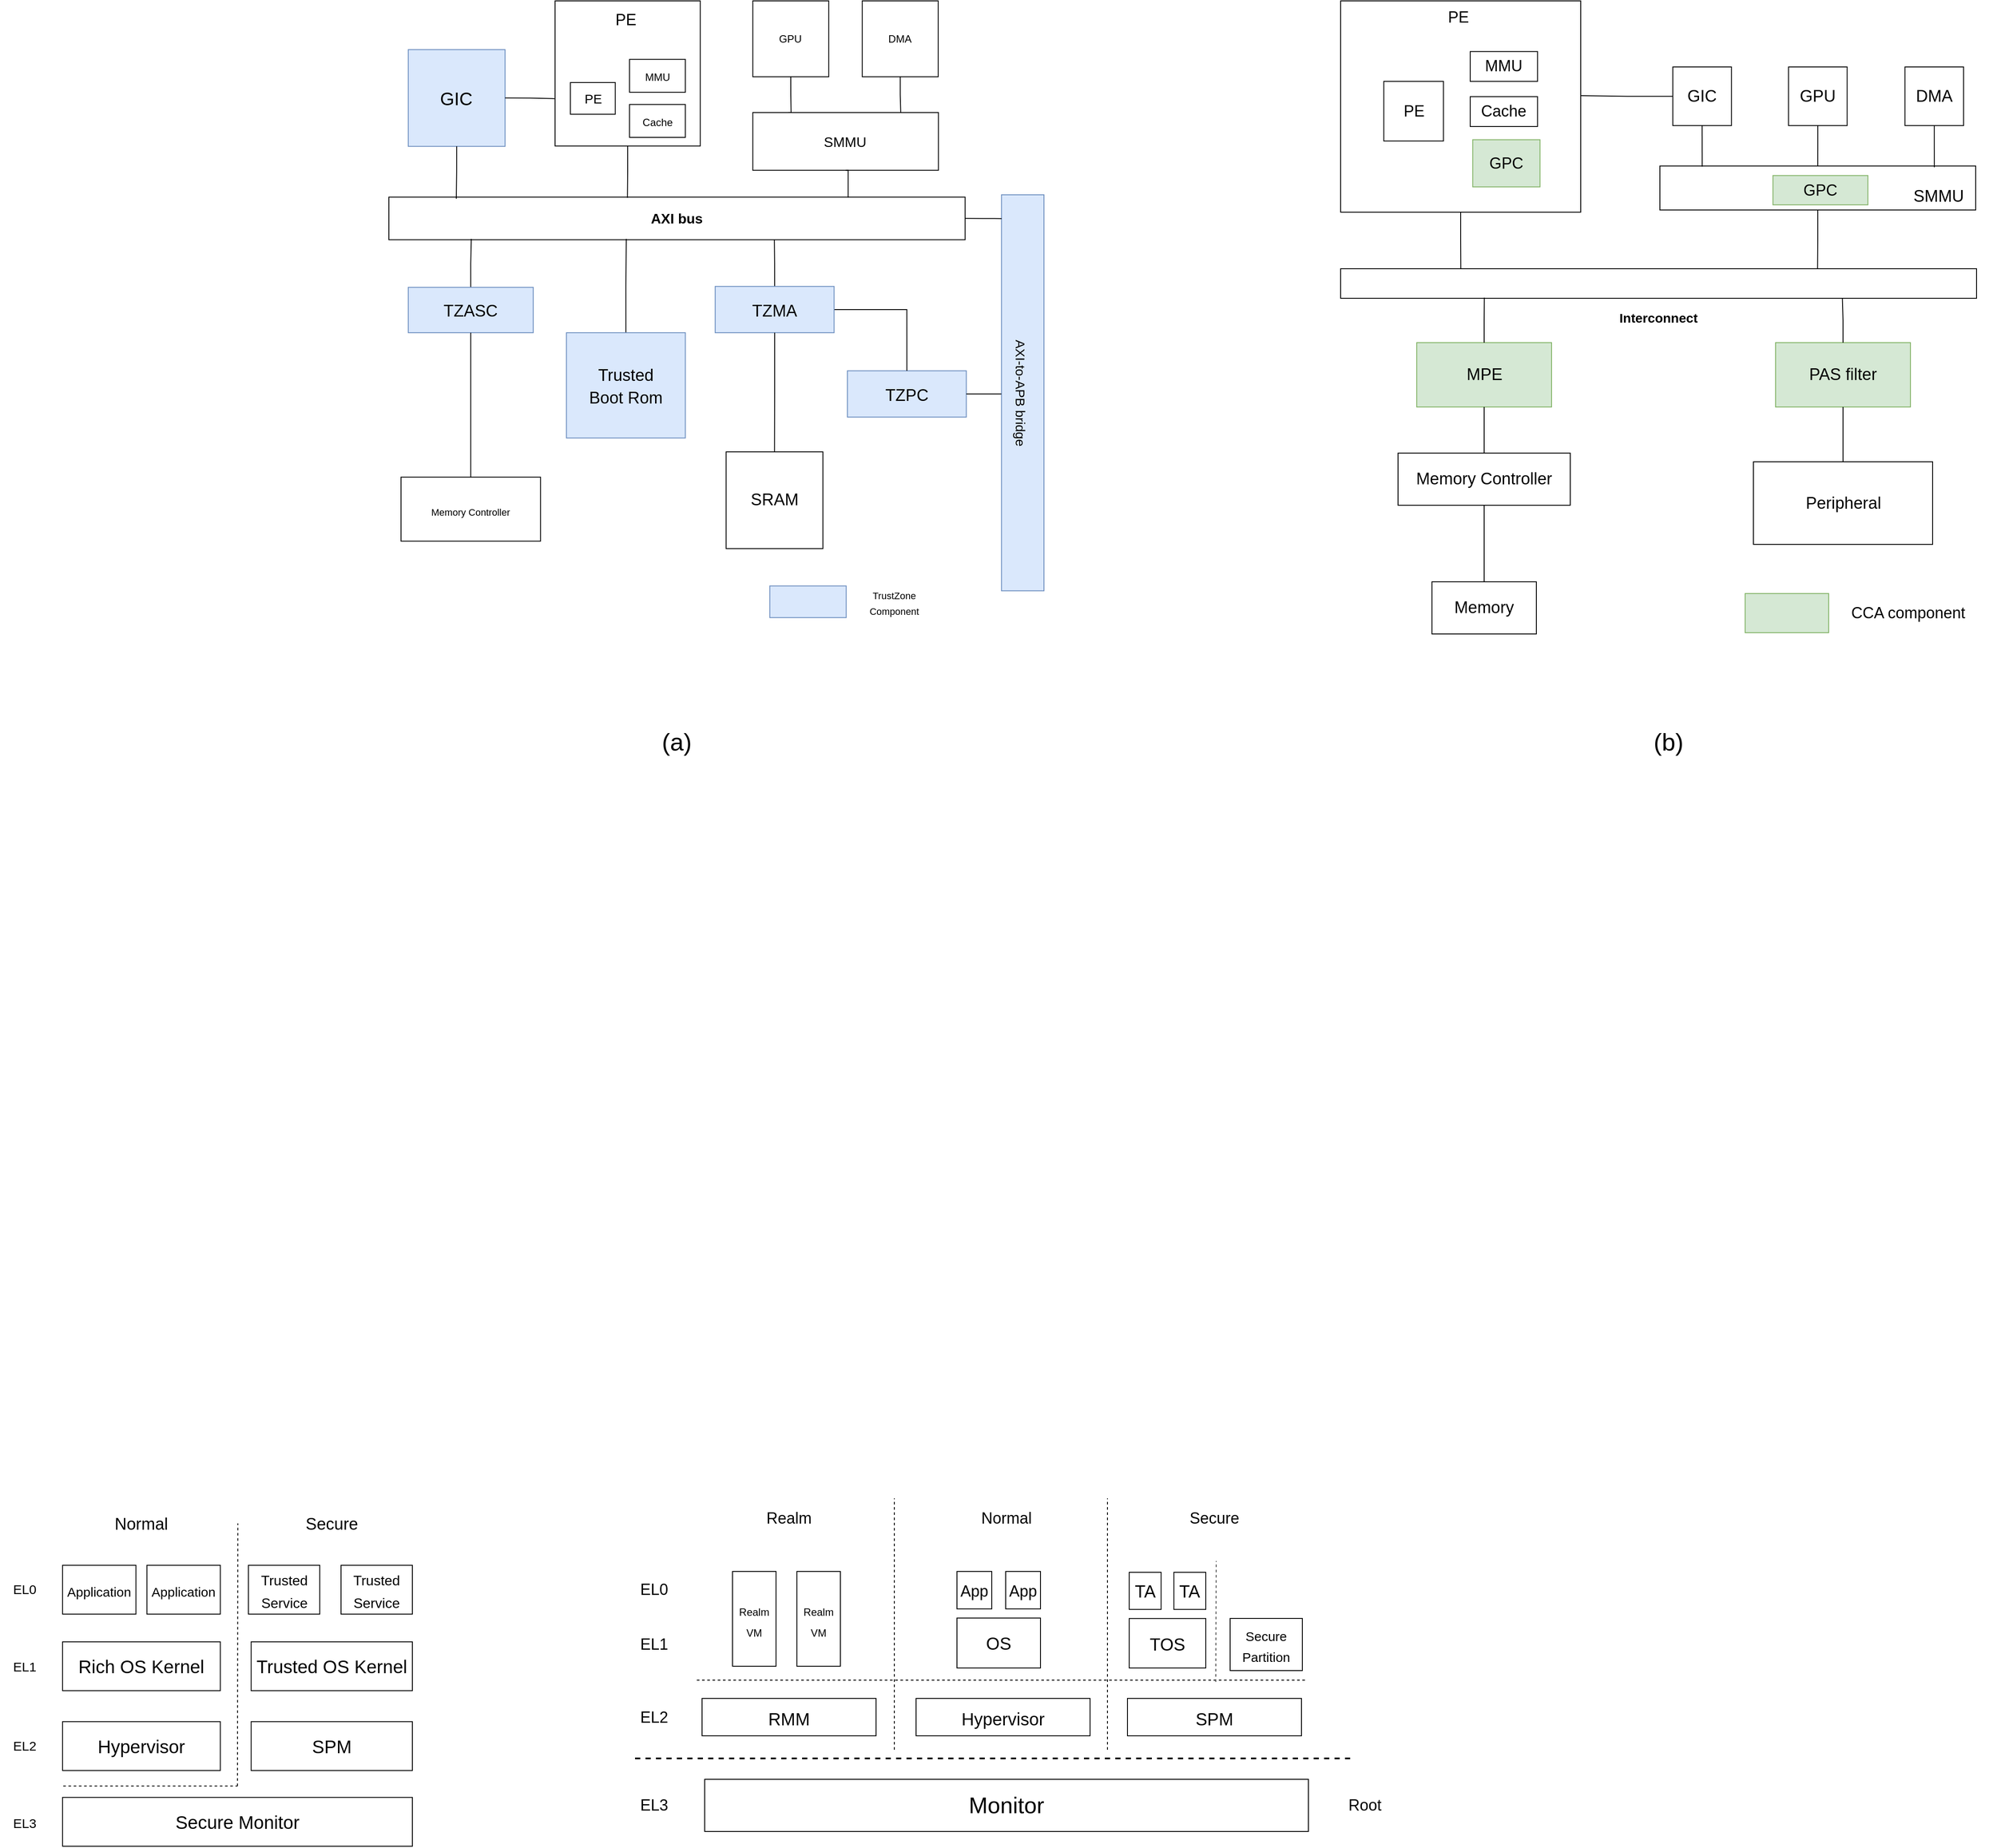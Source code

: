 <mxfile version="18.1.3" type="github">
  <diagram id="nTQAl7wiyWV-2FIzQ1d2" name="Page-1">
    <mxGraphModel dx="2527" dy="-130" grid="0" gridSize="10" guides="1" tooltips="1" connect="1" arrows="1" fold="1" page="0" pageScale="1" pageWidth="1200" pageHeight="1920" math="0" shadow="0">
      <root>
        <mxCell id="0" />
        <mxCell id="1" parent="0" />
        <mxCell id="oL8-NduxD8Ij-d9vQsCo-79" value="" style="group" vertex="1" connectable="0" parent="1">
          <mxGeometry x="-242" y="1461" width="1847.5" height="883" as="geometry" />
        </mxCell>
        <mxCell id="oL8-NduxD8Ij-d9vQsCo-73" value="" style="group" vertex="1" connectable="0" parent="oL8-NduxD8Ij-d9vQsCo-79">
          <mxGeometry x="1094" width="753.5" height="752" as="geometry" />
        </mxCell>
        <mxCell id="oL8-NduxD8Ij-d9vQsCo-37" value="" style="rounded=0;whiteSpace=wrap;html=1;fillColor=#d5e8d4;strokeColor=#82b366;" vertex="1" parent="oL8-NduxD8Ij-d9vQsCo-73">
          <mxGeometry x="465" y="681.5" width="96" height="45" as="geometry" />
        </mxCell>
        <mxCell id="oL8-NduxD8Ij-d9vQsCo-38" value="&lt;font style=&quot;font-size: 18px;&quot;&gt;CCA component&lt;/font&gt;" style="text;html=1;strokeColor=none;fillColor=none;align=center;verticalAlign=middle;whiteSpace=wrap;rounded=0;" vertex="1" parent="oL8-NduxD8Ij-d9vQsCo-73">
          <mxGeometry x="561" y="671" width="183" height="66" as="geometry" />
        </mxCell>
        <mxCell id="oL8-NduxD8Ij-d9vQsCo-39" value="" style="group" vertex="1" connectable="0" parent="oL8-NduxD8Ij-d9vQsCo-73">
          <mxGeometry width="276" height="243" as="geometry" />
        </mxCell>
        <mxCell id="oL8-NduxD8Ij-d9vQsCo-40" value="" style="rounded=0;whiteSpace=wrap;html=1;fontSize=18;fillColor=none;" vertex="1" parent="oL8-NduxD8Ij-d9vQsCo-39">
          <mxGeometry width="276" height="243" as="geometry" />
        </mxCell>
        <mxCell id="oL8-NduxD8Ij-d9vQsCo-41" value="PE" style="text;html=1;strokeColor=none;fillColor=none;align=center;verticalAlign=middle;whiteSpace=wrap;rounded=0;fontSize=18;" vertex="1" parent="oL8-NduxD8Ij-d9vQsCo-39">
          <mxGeometry x="106.962" y="5.42" width="57.301" height="27.1" as="geometry" />
        </mxCell>
        <mxCell id="oL8-NduxD8Ij-d9vQsCo-42" value="PE" style="whiteSpace=wrap;html=1;aspect=fixed;fontSize=18;fillColor=none;" vertex="1" parent="oL8-NduxD8Ij-d9vQsCo-39">
          <mxGeometry x="49.661" y="92.593" width="68.555" height="68.555" as="geometry" />
        </mxCell>
        <mxCell id="oL8-NduxD8Ij-d9vQsCo-43" value="MMU" style="rounded=0;whiteSpace=wrap;html=1;fontSize=18;fillColor=none;" vertex="1" parent="oL8-NduxD8Ij-d9vQsCo-39">
          <mxGeometry x="148.983" y="58.267" width="77.356" height="34.327" as="geometry" />
        </mxCell>
        <mxCell id="oL8-NduxD8Ij-d9vQsCo-44" value="GPC" style="rounded=0;whiteSpace=wrap;html=1;fontSize=18;fillColor=#d5e8d4;strokeColor=#82b366;" vertex="1" parent="oL8-NduxD8Ij-d9vQsCo-39">
          <mxGeometry x="151.848" y="159.686" width="77.356" height="54.201" as="geometry" />
        </mxCell>
        <mxCell id="oL8-NduxD8Ij-d9vQsCo-45" value="Cache" style="rounded=0;whiteSpace=wrap;html=1;fontSize=18;fillColor=none;" vertex="1" parent="oL8-NduxD8Ij-d9vQsCo-39">
          <mxGeometry x="148.983" y="110.147" width="77.356" height="34.327" as="geometry" />
        </mxCell>
        <mxCell id="oL8-NduxD8Ij-d9vQsCo-48" value="MPE" style="rounded=0;whiteSpace=wrap;html=1;fontSize=19;fillColor=#d5e8d4;strokeColor=#82b366;" vertex="1" parent="oL8-NduxD8Ij-d9vQsCo-73">
          <mxGeometry x="87.5" y="393" width="155" height="74" as="geometry" />
        </mxCell>
        <mxCell id="oL8-NduxD8Ij-d9vQsCo-51" value="PAS filter" style="rounded=0;whiteSpace=wrap;html=1;fontSize=19;fillColor=#d5e8d4;strokeColor=#82b366;" vertex="1" parent="oL8-NduxD8Ij-d9vQsCo-73">
          <mxGeometry x="500" y="393" width="155" height="74" as="geometry" />
        </mxCell>
        <mxCell id="oL8-NduxD8Ij-d9vQsCo-53" value="Memory Controller" style="rounded=0;whiteSpace=wrap;html=1;fontSize=19;" vertex="1" parent="oL8-NduxD8Ij-d9vQsCo-73">
          <mxGeometry x="66" y="520" width="198" height="60" as="geometry" />
        </mxCell>
        <mxCell id="oL8-NduxD8Ij-d9vQsCo-46" style="edgeStyle=orthogonalEdgeStyle;rounded=0;orthogonalLoop=1;jettySize=auto;html=1;exitX=0.5;exitY=1;exitDx=0;exitDy=0;entryX=0.5;entryY=0;entryDx=0;entryDy=0;fontSize=19;endArrow=none;endFill=0;" edge="1" parent="oL8-NduxD8Ij-d9vQsCo-73" source="oL8-NduxD8Ij-d9vQsCo-48" target="oL8-NduxD8Ij-d9vQsCo-53">
          <mxGeometry relative="1" as="geometry" />
        </mxCell>
        <mxCell id="oL8-NduxD8Ij-d9vQsCo-54" value="Peripheral" style="rounded=0;whiteSpace=wrap;html=1;fontSize=19;" vertex="1" parent="oL8-NduxD8Ij-d9vQsCo-73">
          <mxGeometry x="474.5" y="530" width="206" height="95" as="geometry" />
        </mxCell>
        <mxCell id="oL8-NduxD8Ij-d9vQsCo-49" style="edgeStyle=orthogonalEdgeStyle;rounded=0;orthogonalLoop=1;jettySize=auto;html=1;exitX=0.5;exitY=1;exitDx=0;exitDy=0;entryX=0.5;entryY=0;entryDx=0;entryDy=0;fontSize=19;endArrow=none;endFill=0;" edge="1" parent="oL8-NduxD8Ij-d9vQsCo-73" source="oL8-NduxD8Ij-d9vQsCo-51" target="oL8-NduxD8Ij-d9vQsCo-54">
          <mxGeometry relative="1" as="geometry" />
        </mxCell>
        <mxCell id="oL8-NduxD8Ij-d9vQsCo-55" value="Memory" style="rounded=0;whiteSpace=wrap;html=1;fontSize=19;" vertex="1" parent="oL8-NduxD8Ij-d9vQsCo-73">
          <mxGeometry x="105" y="668" width="120" height="60" as="geometry" />
        </mxCell>
        <mxCell id="oL8-NduxD8Ij-d9vQsCo-52" style="edgeStyle=orthogonalEdgeStyle;rounded=0;orthogonalLoop=1;jettySize=auto;html=1;exitX=0.5;exitY=1;exitDx=0;exitDy=0;entryX=0.5;entryY=0;entryDx=0;entryDy=0;fontSize=19;endArrow=none;endFill=0;" edge="1" parent="oL8-NduxD8Ij-d9vQsCo-73" source="oL8-NduxD8Ij-d9vQsCo-53" target="oL8-NduxD8Ij-d9vQsCo-55">
          <mxGeometry relative="1" as="geometry" />
        </mxCell>
        <mxCell id="oL8-NduxD8Ij-d9vQsCo-56" value="" style="group" vertex="1" connectable="0" parent="oL8-NduxD8Ij-d9vQsCo-73">
          <mxGeometry x="367" y="76" width="363" height="167" as="geometry" />
        </mxCell>
        <mxCell id="oL8-NduxD8Ij-d9vQsCo-57" value="" style="rounded=0;whiteSpace=wrap;html=1;fontSize=15;" vertex="1" parent="oL8-NduxD8Ij-d9vQsCo-56">
          <mxGeometry y="113.864" width="363" height="50.606" as="geometry" />
        </mxCell>
        <mxCell id="oL8-NduxD8Ij-d9vQsCo-58" value="GPC" style="rounded=0;whiteSpace=wrap;html=1;fontSize=18;fillColor=#d5e8d4;strokeColor=#82b366;" vertex="1" parent="oL8-NduxD8Ij-d9vQsCo-56">
          <mxGeometry x="129.952" y="124.828" width="109.16" height="33.737" as="geometry" />
        </mxCell>
        <mxCell id="oL8-NduxD8Ij-d9vQsCo-59" value="&lt;font style=&quot;font-size: 19px;&quot;&gt;SMMU&lt;/font&gt;" style="text;html=1;strokeColor=none;fillColor=none;align=center;verticalAlign=middle;whiteSpace=wrap;rounded=0;fontSize=15;" vertex="1" parent="oL8-NduxD8Ij-d9vQsCo-56">
          <mxGeometry x="287.628" y="136.636" width="64.976" height="25.303" as="geometry" />
        </mxCell>
        <mxCell id="oL8-NduxD8Ij-d9vQsCo-60" style="edgeStyle=orthogonalEdgeStyle;rounded=0;orthogonalLoop=1;jettySize=auto;html=1;exitX=0.5;exitY=1;exitDx=0;exitDy=0;entryX=0.134;entryY=0.014;entryDx=0;entryDy=0;entryPerimeter=0;fontSize=19;endArrow=none;endFill=0;" edge="1" parent="oL8-NduxD8Ij-d9vQsCo-56" source="oL8-NduxD8Ij-d9vQsCo-61" target="oL8-NduxD8Ij-d9vQsCo-57">
          <mxGeometry relative="1" as="geometry" />
        </mxCell>
        <mxCell id="oL8-NduxD8Ij-d9vQsCo-61" value="GIC" style="whiteSpace=wrap;html=1;aspect=fixed;fontSize=19;" vertex="1" parent="oL8-NduxD8Ij-d9vQsCo-56">
          <mxGeometry x="14.862" width="67.398" height="67.398" as="geometry" />
        </mxCell>
        <mxCell id="oL8-NduxD8Ij-d9vQsCo-62" style="edgeStyle=orthogonalEdgeStyle;rounded=0;orthogonalLoop=1;jettySize=auto;html=1;exitX=0.5;exitY=1;exitDx=0;exitDy=0;entryX=0.5;entryY=0;entryDx=0;entryDy=0;fontSize=19;endArrow=none;endFill=0;" edge="1" parent="oL8-NduxD8Ij-d9vQsCo-56" source="oL8-NduxD8Ij-d9vQsCo-63" target="oL8-NduxD8Ij-d9vQsCo-57">
          <mxGeometry relative="1" as="geometry" />
        </mxCell>
        <mxCell id="oL8-NduxD8Ij-d9vQsCo-63" value="GPU" style="whiteSpace=wrap;html=1;aspect=fixed;fontSize=19;" vertex="1" parent="oL8-NduxD8Ij-d9vQsCo-56">
          <mxGeometry x="147.846" width="67.398" height="67.398" as="geometry" />
        </mxCell>
        <mxCell id="oL8-NduxD8Ij-d9vQsCo-64" style="edgeStyle=orthogonalEdgeStyle;rounded=0;orthogonalLoop=1;jettySize=auto;html=1;exitX=0.5;exitY=1;exitDx=0;exitDy=0;entryX=0.869;entryY=0.029;entryDx=0;entryDy=0;entryPerimeter=0;fontSize=19;endArrow=none;endFill=0;" edge="1" parent="oL8-NduxD8Ij-d9vQsCo-56" source="oL8-NduxD8Ij-d9vQsCo-65" target="oL8-NduxD8Ij-d9vQsCo-57">
          <mxGeometry relative="1" as="geometry" />
        </mxCell>
        <mxCell id="oL8-NduxD8Ij-d9vQsCo-65" value="DMA" style="whiteSpace=wrap;html=1;aspect=fixed;fontSize=19;" vertex="1" parent="oL8-NduxD8Ij-d9vQsCo-56">
          <mxGeometry x="281.697" width="67.398" height="67.398" as="geometry" />
        </mxCell>
        <mxCell id="oL8-NduxD8Ij-d9vQsCo-66" value="" style="group" vertex="1" connectable="0" parent="oL8-NduxD8Ij-d9vQsCo-73">
          <mxGeometry y="308" width="731" height="71" as="geometry" />
        </mxCell>
        <mxCell id="oL8-NduxD8Ij-d9vQsCo-67" value="" style="rounded=0;whiteSpace=wrap;html=1;fontSize=11;" vertex="1" parent="oL8-NduxD8Ij-d9vQsCo-66">
          <mxGeometry width="731" height="34" as="geometry" />
        </mxCell>
        <mxCell id="oL8-NduxD8Ij-d9vQsCo-68" value="&lt;b&gt;&lt;font style=&quot;font-size: 15px;&quot;&gt;Interconnect&lt;/font&gt;&lt;/b&gt;" style="text;html=1;strokeColor=none;fillColor=none;align=center;verticalAlign=middle;whiteSpace=wrap;rounded=0;fontSize=11;" vertex="1" parent="oL8-NduxD8Ij-d9vQsCo-66">
          <mxGeometry x="314.853" y="41" width="101.293" height="30" as="geometry" />
        </mxCell>
        <mxCell id="oL8-NduxD8Ij-d9vQsCo-69" style="edgeStyle=orthogonalEdgeStyle;rounded=0;orthogonalLoop=1;jettySize=auto;html=1;exitX=0;exitY=0.5;exitDx=0;exitDy=0;endArrow=none;endFill=0;" edge="1" parent="oL8-NduxD8Ij-d9vQsCo-73" source="oL8-NduxD8Ij-d9vQsCo-61">
          <mxGeometry relative="1" as="geometry">
            <mxPoint x="276" y="109" as="targetPoint" />
          </mxGeometry>
        </mxCell>
        <mxCell id="oL8-NduxD8Ij-d9vQsCo-47" style="edgeStyle=orthogonalEdgeStyle;rounded=0;orthogonalLoop=1;jettySize=auto;html=1;exitX=0.5;exitY=0;exitDx=0;exitDy=0;entryX=0.226;entryY=0.977;entryDx=0;entryDy=0;entryPerimeter=0;endArrow=none;endFill=0;" edge="1" parent="oL8-NduxD8Ij-d9vQsCo-73" source="oL8-NduxD8Ij-d9vQsCo-48" target="oL8-NduxD8Ij-d9vQsCo-67">
          <mxGeometry relative="1" as="geometry" />
        </mxCell>
        <mxCell id="oL8-NduxD8Ij-d9vQsCo-70" style="edgeStyle=orthogonalEdgeStyle;rounded=0;orthogonalLoop=1;jettySize=auto;html=1;exitX=0.5;exitY=1;exitDx=0;exitDy=0;entryX=0.189;entryY=0;entryDx=0;entryDy=0;entryPerimeter=0;endArrow=none;endFill=0;" edge="1" parent="oL8-NduxD8Ij-d9vQsCo-73" source="oL8-NduxD8Ij-d9vQsCo-40" target="oL8-NduxD8Ij-d9vQsCo-67">
          <mxGeometry relative="1" as="geometry" />
        </mxCell>
        <mxCell id="oL8-NduxD8Ij-d9vQsCo-50" style="edgeStyle=orthogonalEdgeStyle;rounded=0;orthogonalLoop=1;jettySize=auto;html=1;exitX=0.5;exitY=0;exitDx=0;exitDy=0;entryX=0.789;entryY=0.991;entryDx=0;entryDy=0;entryPerimeter=0;endArrow=none;endFill=0;" edge="1" parent="oL8-NduxD8Ij-d9vQsCo-73" source="oL8-NduxD8Ij-d9vQsCo-51" target="oL8-NduxD8Ij-d9vQsCo-67">
          <mxGeometry relative="1" as="geometry" />
        </mxCell>
        <mxCell id="oL8-NduxD8Ij-d9vQsCo-71" style="edgeStyle=orthogonalEdgeStyle;rounded=0;orthogonalLoop=1;jettySize=auto;html=1;exitX=0.5;exitY=1;exitDx=0;exitDy=0;entryX=0.75;entryY=0;entryDx=0;entryDy=0;endArrow=none;endFill=0;" edge="1" parent="oL8-NduxD8Ij-d9vQsCo-73" source="oL8-NduxD8Ij-d9vQsCo-57" target="oL8-NduxD8Ij-d9vQsCo-67">
          <mxGeometry relative="1" as="geometry" />
        </mxCell>
        <mxCell id="oL8-NduxD8Ij-d9vQsCo-3" value="&lt;font style=&quot;font-size: 21px;&quot;&gt;GIC&lt;/font&gt;" style="whiteSpace=wrap;html=1;aspect=fixed;fillColor=#dae8fc;strokeColor=#6c8ebf;" vertex="1" parent="oL8-NduxD8Ij-d9vQsCo-79">
          <mxGeometry x="22.311" y="56.063" width="111.248" height="111.248" as="geometry" />
        </mxCell>
        <mxCell id="oL8-NduxD8Ij-d9vQsCo-5" value="&lt;font style=&quot;font-size: 16px;&quot;&gt;&lt;b&gt;AXI bus&lt;/b&gt;&lt;/font&gt;" style="rounded=0;whiteSpace=wrap;html=1;" vertex="1" parent="oL8-NduxD8Ij-d9vQsCo-79">
          <mxGeometry y="225.654" width="662.361" height="49.055" as="geometry" />
        </mxCell>
        <mxCell id="oL8-NduxD8Ij-d9vQsCo-1" style="edgeStyle=orthogonalEdgeStyle;rounded=0;orthogonalLoop=1;jettySize=auto;html=1;exitX=0.5;exitY=1;exitDx=0;exitDy=0;entryX=0.117;entryY=0.038;entryDx=0;entryDy=0;entryPerimeter=0;endArrow=none;endFill=0;" edge="1" parent="oL8-NduxD8Ij-d9vQsCo-79" source="oL8-NduxD8Ij-d9vQsCo-3" target="oL8-NduxD8Ij-d9vQsCo-5">
          <mxGeometry relative="1" as="geometry" />
        </mxCell>
        <mxCell id="oL8-NduxD8Ij-d9vQsCo-6" style="edgeStyle=orthogonalEdgeStyle;rounded=0;orthogonalLoop=1;jettySize=auto;html=1;exitX=0.5;exitY=1;exitDx=0;exitDy=0;entryX=0.414;entryY=0.016;entryDx=0;entryDy=0;entryPerimeter=0;endArrow=none;endFill=0;" edge="1" parent="oL8-NduxD8Ij-d9vQsCo-79" source="oL8-NduxD8Ij-d9vQsCo-7" target="oL8-NduxD8Ij-d9vQsCo-5">
          <mxGeometry relative="1" as="geometry" />
        </mxCell>
        <mxCell id="oL8-NduxD8Ij-d9vQsCo-7" value="" style="whiteSpace=wrap;html=1;aspect=fixed;" vertex="1" parent="oL8-NduxD8Ij-d9vQsCo-79">
          <mxGeometry x="191.039" width="166.871" height="166.871" as="geometry" />
        </mxCell>
        <mxCell id="oL8-NduxD8Ij-d9vQsCo-2" style="edgeStyle=orthogonalEdgeStyle;rounded=0;orthogonalLoop=1;jettySize=auto;html=1;exitX=1;exitY=0.5;exitDx=0;exitDy=0;endArrow=none;endFill=0;entryX=-0.004;entryY=0.674;entryDx=0;entryDy=0;entryPerimeter=0;" edge="1" parent="oL8-NduxD8Ij-d9vQsCo-79" source="oL8-NduxD8Ij-d9vQsCo-3" target="oL8-NduxD8Ij-d9vQsCo-7">
          <mxGeometry relative="1" as="geometry">
            <mxPoint x="190" y="112" as="targetPoint" />
          </mxGeometry>
        </mxCell>
        <mxCell id="oL8-NduxD8Ij-d9vQsCo-8" value="" style="group" vertex="1" connectable="0" parent="oL8-NduxD8Ij-d9vQsCo-79">
          <mxGeometry x="418.333" width="213.35" height="194.819" as="geometry" />
        </mxCell>
        <mxCell id="oL8-NduxD8Ij-d9vQsCo-9" style="edgeStyle=orthogonalEdgeStyle;rounded=0;orthogonalLoop=1;jettySize=auto;html=1;exitX=0.5;exitY=1;exitDx=0;exitDy=0;entryX=0.192;entryY=0;entryDx=0;entryDy=0;entryPerimeter=0;fontSize=16;endArrow=none;endFill=0;" edge="1" parent="oL8-NduxD8Ij-d9vQsCo-8" source="oL8-NduxD8Ij-d9vQsCo-10" target="oL8-NduxD8Ij-d9vQsCo-11">
          <mxGeometry relative="1" as="geometry">
            <Array as="points">
              <mxPoint x="44" y="108" />
              <mxPoint x="44" y="108" />
              <mxPoint x="44" y="128" />
            </Array>
          </mxGeometry>
        </mxCell>
        <mxCell id="oL8-NduxD8Ij-d9vQsCo-10" value="GPU" style="whiteSpace=wrap;html=1;aspect=fixed;" vertex="1" parent="oL8-NduxD8Ij-d9vQsCo-8">
          <mxGeometry width="87.287" height="87.287" as="geometry" />
        </mxCell>
        <mxCell id="oL8-NduxD8Ij-d9vQsCo-11" value="SMMU" style="rounded=0;whiteSpace=wrap;html=1;fontSize=16;" vertex="1" parent="oL8-NduxD8Ij-d9vQsCo-8">
          <mxGeometry y="128.403" width="213.35" height="66.416" as="geometry" />
        </mxCell>
        <mxCell id="oL8-NduxD8Ij-d9vQsCo-12" style="edgeStyle=orthogonalEdgeStyle;rounded=0;orthogonalLoop=1;jettySize=auto;html=1;exitX=0.5;exitY=1;exitDx=0;exitDy=0;fontSize=16;endArrow=none;endFill=0;entryX=0.797;entryY=0.002;entryDx=0;entryDy=0;entryPerimeter=0;" edge="1" parent="oL8-NduxD8Ij-d9vQsCo-8" source="oL8-NduxD8Ij-d9vQsCo-13" target="oL8-NduxD8Ij-d9vQsCo-11">
          <mxGeometry relative="1" as="geometry">
            <mxPoint x="170.122" y="127.543" as="targetPoint" />
          </mxGeometry>
        </mxCell>
        <mxCell id="oL8-NduxD8Ij-d9vQsCo-13" value="DMA" style="whiteSpace=wrap;html=1;aspect=fixed;" vertex="1" parent="oL8-NduxD8Ij-d9vQsCo-8">
          <mxGeometry x="125.822" width="87.287" height="87.287" as="geometry" />
        </mxCell>
        <mxCell id="oL8-NduxD8Ij-d9vQsCo-15" value="&lt;font style=&quot;font-size: 19px;&quot;&gt;TZPC&lt;/font&gt;" style="rounded=0;whiteSpace=wrap;html=1;fontSize=21;fillColor=#dae8fc;strokeColor=#6c8ebf;" vertex="1" parent="oL8-NduxD8Ij-d9vQsCo-79">
          <mxGeometry x="527.1" y="425.378" width="136.656" height="53.26" as="geometry" />
        </mxCell>
        <mxCell id="oL8-NduxD8Ij-d9vQsCo-16" value="PE" style="rounded=0;whiteSpace=wrap;html=1;fontSize=15;" vertex="1" parent="oL8-NduxD8Ij-d9vQsCo-79">
          <mxGeometry x="208.651" y="93.906" width="51.594" height="36.441" as="geometry" />
        </mxCell>
        <mxCell id="oL8-NduxD8Ij-d9vQsCo-17" value="&lt;font style=&quot;font-size: 12px;&quot;&gt;MMU&lt;/font&gt;" style="rounded=0;whiteSpace=wrap;html=1;fontSize=15;" vertex="1" parent="oL8-NduxD8Ij-d9vQsCo-79">
          <mxGeometry x="276.63" y="67.276" width="64.144" height="37.843" as="geometry" />
        </mxCell>
        <mxCell id="oL8-NduxD8Ij-d9vQsCo-18" value="&lt;font style=&quot;font-size: 12px;&quot;&gt;Cache&lt;/font&gt;" style="rounded=0;whiteSpace=wrap;html=1;fontSize=15;" vertex="1" parent="oL8-NduxD8Ij-d9vQsCo-79">
          <mxGeometry x="276.63" y="119.134" width="64.144" height="37.843" as="geometry" />
        </mxCell>
        <mxCell id="oL8-NduxD8Ij-d9vQsCo-19" style="edgeStyle=orthogonalEdgeStyle;rounded=0;orthogonalLoop=1;jettySize=auto;html=1;exitX=0.5;exitY=0;exitDx=0;exitDy=0;entryX=0.143;entryY=0.978;entryDx=0;entryDy=0;entryPerimeter=0;endArrow=none;endFill=0;" edge="1" parent="oL8-NduxD8Ij-d9vQsCo-79" source="oL8-NduxD8Ij-d9vQsCo-20" target="oL8-NduxD8Ij-d9vQsCo-5">
          <mxGeometry relative="1" as="geometry" />
        </mxCell>
        <mxCell id="oL8-NduxD8Ij-d9vQsCo-20" value="&lt;font style=&quot;font-size: 19px;&quot;&gt;TZASC&lt;/font&gt;" style="rounded=0;whiteSpace=wrap;html=1;fontSize=21;fillColor=#dae8fc;strokeColor=#6c8ebf;" vertex="1" parent="oL8-NduxD8Ij-d9vQsCo-79">
          <mxGeometry x="22.311" y="329.37" width="143.628" height="52.223" as="geometry" />
        </mxCell>
        <mxCell id="oL8-NduxD8Ij-d9vQsCo-21" value="&lt;font style=&quot;font-size: 11px;&quot;&gt;Memory Controller&lt;/font&gt;" style="rounded=0;whiteSpace=wrap;html=1;fontSize=21;" vertex="1" parent="oL8-NduxD8Ij-d9vQsCo-79">
          <mxGeometry x="13.944" y="547.665" width="160.361" height="73.583" as="geometry" />
        </mxCell>
        <mxCell id="oL8-NduxD8Ij-d9vQsCo-22" style="edgeStyle=orthogonalEdgeStyle;rounded=0;orthogonalLoop=1;jettySize=auto;html=1;exitX=0.5;exitY=1;exitDx=0;exitDy=0;entryX=0.5;entryY=0;entryDx=0;entryDy=0;fontSize=21;endArrow=none;endFill=0;" edge="1" parent="oL8-NduxD8Ij-d9vQsCo-79" source="oL8-NduxD8Ij-d9vQsCo-20" target="oL8-NduxD8Ij-d9vQsCo-21">
          <mxGeometry relative="1" as="geometry" />
        </mxCell>
        <mxCell id="oL8-NduxD8Ij-d9vQsCo-23" style="edgeStyle=orthogonalEdgeStyle;rounded=0;orthogonalLoop=1;jettySize=auto;html=1;exitX=1;exitY=0.5;exitDx=0;exitDy=0;entryX=0.5;entryY=0;entryDx=0;entryDy=0;endArrow=none;endFill=0;" edge="1" parent="oL8-NduxD8Ij-d9vQsCo-79" source="oL8-NduxD8Ij-d9vQsCo-26" target="oL8-NduxD8Ij-d9vQsCo-15">
          <mxGeometry relative="1" as="geometry" />
        </mxCell>
        <mxCell id="oL8-NduxD8Ij-d9vQsCo-24" style="edgeStyle=orthogonalEdgeStyle;rounded=0;orthogonalLoop=1;jettySize=auto;html=1;exitX=0.5;exitY=0;exitDx=0;exitDy=0;entryX=0.669;entryY=1;entryDx=0;entryDy=0;entryPerimeter=0;endArrow=none;endFill=0;" edge="1" parent="oL8-NduxD8Ij-d9vQsCo-79" source="oL8-NduxD8Ij-d9vQsCo-26" target="oL8-NduxD8Ij-d9vQsCo-5">
          <mxGeometry relative="1" as="geometry" />
        </mxCell>
        <mxCell id="oL8-NduxD8Ij-d9vQsCo-26" value="&lt;font style=&quot;font-size: 19px;&quot;&gt;TZMA&lt;/font&gt;" style="rounded=0;whiteSpace=wrap;html=1;fontSize=21;fillColor=#dae8fc;strokeColor=#6c8ebf;" vertex="1" parent="oL8-NduxD8Ij-d9vQsCo-79">
          <mxGeometry x="375.106" y="328.333" width="136.656" height="53.26" as="geometry" />
        </mxCell>
        <mxCell id="oL8-NduxD8Ij-d9vQsCo-27" style="edgeStyle=orthogonalEdgeStyle;rounded=0;orthogonalLoop=1;jettySize=auto;html=1;exitX=0.5;exitY=0;exitDx=0;exitDy=0;entryX=0.412;entryY=0.978;entryDx=0;entryDy=0;entryPerimeter=0;endArrow=none;endFill=0;" edge="1" parent="oL8-NduxD8Ij-d9vQsCo-79" source="oL8-NduxD8Ij-d9vQsCo-28" target="oL8-NduxD8Ij-d9vQsCo-5">
          <mxGeometry relative="1" as="geometry" />
        </mxCell>
        <mxCell id="oL8-NduxD8Ij-d9vQsCo-28" value="&lt;font style=&quot;font-size: 19px;&quot;&gt;Trusted&lt;br&gt;Boot Rom&lt;br&gt;&lt;/font&gt;" style="rounded=0;whiteSpace=wrap;html=1;fontSize=21;fillColor=#dae8fc;strokeColor=#6c8ebf;" vertex="1" parent="oL8-NduxD8Ij-d9vQsCo-79">
          <mxGeometry x="204.119" y="381.593" width="136.656" height="121.082" as="geometry" />
        </mxCell>
        <mxCell id="oL8-NduxD8Ij-d9vQsCo-29" value="SRAM" style="whiteSpace=wrap;html=1;aspect=fixed;fontSize=19;" vertex="1" parent="oL8-NduxD8Ij-d9vQsCo-79">
          <mxGeometry x="387.656" y="518.583" width="111.248" height="111.248" as="geometry" />
        </mxCell>
        <mxCell id="oL8-NduxD8Ij-d9vQsCo-25" style="edgeStyle=orthogonalEdgeStyle;rounded=0;orthogonalLoop=1;jettySize=auto;html=1;entryX=0.5;entryY=0;entryDx=0;entryDy=0;endArrow=none;endFill=0;" edge="1" parent="oL8-NduxD8Ij-d9vQsCo-79" source="oL8-NduxD8Ij-d9vQsCo-26" target="oL8-NduxD8Ij-d9vQsCo-29">
          <mxGeometry relative="1" as="geometry" />
        </mxCell>
        <mxCell id="oL8-NduxD8Ij-d9vQsCo-30" value="" style="group" vertex="1" connectable="0" parent="oL8-NduxD8Ij-d9vQsCo-79">
          <mxGeometry x="704.19" y="223" width="48.81" height="455.36" as="geometry" />
        </mxCell>
        <mxCell id="oL8-NduxD8Ij-d9vQsCo-31" value="" style="rounded=0;whiteSpace=wrap;html=1;fontSize=21;direction=south;fillColor=#dae8fc;strokeColor=#6c8ebf;" vertex="1" parent="oL8-NduxD8Ij-d9vQsCo-30">
          <mxGeometry width="48.81" height="455.36" as="geometry" />
        </mxCell>
        <mxCell id="oL8-NduxD8Ij-d9vQsCo-32" value="&lt;font style=&quot;font-size: 15px;&quot;&gt;AXI-to-APB bridge&lt;/font&gt;" style="text;html=1;strokeColor=none;fillColor=none;align=center;verticalAlign=middle;whiteSpace=wrap;rounded=0;fontSize=21;rotation=90;" vertex="1" parent="oL8-NduxD8Ij-d9vQsCo-30">
          <mxGeometry x="-178.505" y="207.162" width="405.82" height="41.035" as="geometry" />
        </mxCell>
        <mxCell id="oL8-NduxD8Ij-d9vQsCo-4" style="edgeStyle=orthogonalEdgeStyle;rounded=0;orthogonalLoop=1;jettySize=auto;html=1;exitX=1;exitY=0.5;exitDx=0;exitDy=0;entryX=0.06;entryY=0.997;entryDx=0;entryDy=0;entryPerimeter=0;endArrow=none;endFill=0;" edge="1" parent="oL8-NduxD8Ij-d9vQsCo-79" source="oL8-NduxD8Ij-d9vQsCo-5" target="oL8-NduxD8Ij-d9vQsCo-31">
          <mxGeometry relative="1" as="geometry" />
        </mxCell>
        <mxCell id="oL8-NduxD8Ij-d9vQsCo-33" value="" style="group" vertex="1" connectable="0" parent="oL8-NduxD8Ij-d9vQsCo-79">
          <mxGeometry x="437.856" y="669.953" width="230.083" height="42.047" as="geometry" />
        </mxCell>
        <mxCell id="oL8-NduxD8Ij-d9vQsCo-34" value="" style="rounded=0;whiteSpace=wrap;html=1;fontSize=15;fillColor=#dae8fc;strokeColor=#6c8ebf;" vertex="1" parent="oL8-NduxD8Ij-d9vQsCo-33">
          <mxGeometry y="2.803" width="87.85" height="36.441" as="geometry" />
        </mxCell>
        <mxCell id="oL8-NduxD8Ij-d9vQsCo-35" value="&lt;font style=&quot;font-size: 11px;&quot;&gt;TrustZone &lt;br&gt;Component&lt;/font&gt;" style="text;html=1;strokeColor=none;fillColor=none;align=center;verticalAlign=middle;whiteSpace=wrap;rounded=0;fontSize=15;" vertex="1" parent="oL8-NduxD8Ij-d9vQsCo-33">
          <mxGeometry x="55.778" width="174.306" height="42.047" as="geometry" />
        </mxCell>
        <mxCell id="oL8-NduxD8Ij-d9vQsCo-14" style="edgeStyle=orthogonalEdgeStyle;rounded=0;orthogonalLoop=1;jettySize=auto;html=1;exitX=1;exitY=0.5;exitDx=0;exitDy=0;endArrow=none;endFill=0;" edge="1" parent="oL8-NduxD8Ij-d9vQsCo-79" source="oL8-NduxD8Ij-d9vQsCo-15">
          <mxGeometry relative="1" as="geometry">
            <mxPoint x="697" y="452" as="targetPoint" />
            <Array as="points">
              <mxPoint x="704" y="452" />
            </Array>
          </mxGeometry>
        </mxCell>
        <mxCell id="oL8-NduxD8Ij-d9vQsCo-36" style="edgeStyle=orthogonalEdgeStyle;rounded=0;orthogonalLoop=1;jettySize=auto;html=1;exitX=0.5;exitY=1;exitDx=0;exitDy=0;entryX=0.797;entryY=0.01;entryDx=0;entryDy=0;entryPerimeter=0;endArrow=none;endFill=0;" edge="1" parent="oL8-NduxD8Ij-d9vQsCo-79" source="oL8-NduxD8Ij-d9vQsCo-11" target="oL8-NduxD8Ij-d9vQsCo-5">
          <mxGeometry relative="1" as="geometry" />
        </mxCell>
        <mxCell id="oL8-NduxD8Ij-d9vQsCo-76" value="PE" style="text;html=1;strokeColor=none;fillColor=none;align=center;verticalAlign=middle;whiteSpace=wrap;rounded=0;fontSize=18;" vertex="1" parent="oL8-NduxD8Ij-d9vQsCo-79">
          <mxGeometry x="243.792" y="8.0" width="57.301" height="27.1" as="geometry" />
        </mxCell>
        <mxCell id="oL8-NduxD8Ij-d9vQsCo-77" value="&lt;font style=&quot;font-size: 28px;&quot;&gt;(a)&lt;/font&gt;" style="text;html=1;strokeColor=none;fillColor=none;align=center;verticalAlign=middle;whiteSpace=wrap;rounded=0;" vertex="1" parent="oL8-NduxD8Ij-d9vQsCo-79">
          <mxGeometry x="264.18" y="821" width="134" height="62" as="geometry" />
        </mxCell>
        <mxCell id="oL8-NduxD8Ij-d9vQsCo-78" value="&lt;font style=&quot;font-size: 28px;&quot;&gt;(b)&lt;/font&gt;" style="text;html=1;strokeColor=none;fillColor=none;align=center;verticalAlign=middle;whiteSpace=wrap;rounded=0;" vertex="1" parent="oL8-NduxD8Ij-d9vQsCo-79">
          <mxGeometry x="1403.75" y="821" width="134" height="62" as="geometry" />
        </mxCell>
        <mxCell id="oL8-NduxD8Ij-d9vQsCo-80" value="" style="group" vertex="1" connectable="0" parent="1">
          <mxGeometry x="33" y="3183" width="891" height="383" as="geometry" />
        </mxCell>
        <mxCell id="oL8-NduxD8Ij-d9vQsCo-81" value="&lt;font style=&quot;font-size: 26px;&quot;&gt;Monitor&lt;/font&gt;" style="rounded=0;whiteSpace=wrap;html=1;" vertex="1" parent="oL8-NduxD8Ij-d9vQsCo-80">
          <mxGeometry x="88" y="323" width="694" height="60" as="geometry" />
        </mxCell>
        <mxCell id="oL8-NduxD8Ij-d9vQsCo-82" value="" style="endArrow=none;dashed=1;html=1;rounded=0;fontSize=26;strokeWidth=2;" edge="1" parent="oL8-NduxD8Ij-d9vQsCo-80">
          <mxGeometry width="50" height="50" relative="1" as="geometry">
            <mxPoint x="8" y="299" as="sourcePoint" />
            <mxPoint x="834" y="299" as="targetPoint" />
          </mxGeometry>
        </mxCell>
        <mxCell id="oL8-NduxD8Ij-d9vQsCo-83" value="" style="endArrow=none;dashed=1;html=1;rounded=0;fontSize=26;" edge="1" parent="oL8-NduxD8Ij-d9vQsCo-80">
          <mxGeometry width="50" height="50" relative="1" as="geometry">
            <mxPoint x="79" y="209" as="sourcePoint" />
            <mxPoint x="779" y="209" as="targetPoint" />
          </mxGeometry>
        </mxCell>
        <mxCell id="oL8-NduxD8Ij-d9vQsCo-84" value="&lt;font style=&quot;font-size: 20px;&quot;&gt;RMM&lt;/font&gt;" style="rounded=0;whiteSpace=wrap;html=1;fontSize=26;" vertex="1" parent="oL8-NduxD8Ij-d9vQsCo-80">
          <mxGeometry x="85" y="230" width="200" height="43" as="geometry" />
        </mxCell>
        <mxCell id="oL8-NduxD8Ij-d9vQsCo-85" value="&lt;font style=&quot;font-size: 20px;&quot;&gt;Hypervisor&lt;/font&gt;" style="rounded=0;whiteSpace=wrap;html=1;fontSize=26;" vertex="1" parent="oL8-NduxD8Ij-d9vQsCo-80">
          <mxGeometry x="331" y="230" width="200" height="43" as="geometry" />
        </mxCell>
        <mxCell id="oL8-NduxD8Ij-d9vQsCo-86" value="&lt;font style=&quot;font-size: 20px;&quot;&gt;SPM&lt;/font&gt;" style="rounded=0;whiteSpace=wrap;html=1;fontSize=26;" vertex="1" parent="oL8-NduxD8Ij-d9vQsCo-80">
          <mxGeometry x="574" y="230" width="200" height="43" as="geometry" />
        </mxCell>
        <mxCell id="oL8-NduxD8Ij-d9vQsCo-87" value="&lt;font style=&quot;font-size: 12px;&quot;&gt;Realm&lt;br&gt;VM&lt;/font&gt;" style="rounded=0;whiteSpace=wrap;html=1;fontSize=20;" vertex="1" parent="oL8-NduxD8Ij-d9vQsCo-80">
          <mxGeometry x="120" y="84" width="50" height="109" as="geometry" />
        </mxCell>
        <mxCell id="oL8-NduxD8Ij-d9vQsCo-88" value="&lt;span style=&quot;font-size: 12px;&quot;&gt;Realm&lt;/span&gt;&lt;br style=&quot;font-size: 12px;&quot;&gt;&lt;span style=&quot;font-size: 12px;&quot;&gt;VM&lt;/span&gt;" style="rounded=0;whiteSpace=wrap;html=1;fontSize=20;" vertex="1" parent="oL8-NduxD8Ij-d9vQsCo-80">
          <mxGeometry x="194" y="84" width="50" height="109" as="geometry" />
        </mxCell>
        <mxCell id="oL8-NduxD8Ij-d9vQsCo-89" value="" style="endArrow=none;dashed=1;html=1;rounded=0;fontSize=20;" edge="1" parent="oL8-NduxD8Ij-d9vQsCo-80">
          <mxGeometry width="50" height="50" relative="1" as="geometry">
            <mxPoint x="551" y="289" as="sourcePoint" />
            <mxPoint x="551" as="targetPoint" />
          </mxGeometry>
        </mxCell>
        <mxCell id="oL8-NduxD8Ij-d9vQsCo-90" value="" style="endArrow=none;dashed=1;html=1;rounded=0;fontSize=20;" edge="1" parent="oL8-NduxD8Ij-d9vQsCo-80">
          <mxGeometry width="50" height="50" relative="1" as="geometry">
            <mxPoint x="306" y="289" as="sourcePoint" />
            <mxPoint x="306" as="targetPoint" />
          </mxGeometry>
        </mxCell>
        <mxCell id="oL8-NduxD8Ij-d9vQsCo-91" value="" style="group" vertex="1" connectable="0" parent="oL8-NduxD8Ij-d9vQsCo-80">
          <mxGeometry x="378" y="84" width="96" height="111" as="geometry" />
        </mxCell>
        <mxCell id="oL8-NduxD8Ij-d9vQsCo-92" value="OS" style="rounded=0;whiteSpace=wrap;html=1;fontSize=20;" vertex="1" parent="oL8-NduxD8Ij-d9vQsCo-91">
          <mxGeometry y="53.586" width="96" height="57.414" as="geometry" />
        </mxCell>
        <mxCell id="oL8-NduxD8Ij-d9vQsCo-93" value="&lt;font style=&quot;font-size: 18px;&quot;&gt;App&lt;/font&gt;" style="rounded=0;whiteSpace=wrap;html=1;fontSize=20;" vertex="1" parent="oL8-NduxD8Ij-d9vQsCo-91">
          <mxGeometry width="40.0" height="43.06" as="geometry" />
        </mxCell>
        <mxCell id="oL8-NduxD8Ij-d9vQsCo-94" value="&lt;font style=&quot;font-size: 18px;&quot;&gt;App&lt;/font&gt;" style="rounded=0;whiteSpace=wrap;html=1;fontSize=20;" vertex="1" parent="oL8-NduxD8Ij-d9vQsCo-91">
          <mxGeometry x="56.0" width="40.0" height="43.06" as="geometry" />
        </mxCell>
        <mxCell id="oL8-NduxD8Ij-d9vQsCo-95" value="" style="endArrow=none;dashed=1;html=1;rounded=0;fontSize=12;strokeColor=#4A4A4A;" edge="1" parent="oL8-NduxD8Ij-d9vQsCo-80">
          <mxGeometry width="50" height="50" relative="1" as="geometry">
            <mxPoint x="675.5" y="211" as="sourcePoint" />
            <mxPoint x="676" y="72" as="targetPoint" />
          </mxGeometry>
        </mxCell>
        <mxCell id="oL8-NduxD8Ij-d9vQsCo-96" value="" style="group" vertex="1" connectable="0" parent="oL8-NduxD8Ij-d9vQsCo-80">
          <mxGeometry x="576" y="85" width="88" height="110" as="geometry" />
        </mxCell>
        <mxCell id="oL8-NduxD8Ij-d9vQsCo-97" value="TOS" style="rounded=0;whiteSpace=wrap;html=1;fontSize=20;" vertex="1" parent="oL8-NduxD8Ij-d9vQsCo-96">
          <mxGeometry y="53.103" width="88" height="56.897" as="geometry" />
        </mxCell>
        <mxCell id="oL8-NduxD8Ij-d9vQsCo-98" value="TA" style="rounded=0;whiteSpace=wrap;html=1;fontSize=20;" vertex="1" parent="oL8-NduxD8Ij-d9vQsCo-96">
          <mxGeometry width="36.667" height="42.672" as="geometry" />
        </mxCell>
        <mxCell id="oL8-NduxD8Ij-d9vQsCo-99" value="TA" style="rounded=0;whiteSpace=wrap;html=1;fontSize=20;" vertex="1" parent="oL8-NduxD8Ij-d9vQsCo-96">
          <mxGeometry x="51.333" width="36.667" height="42.672" as="geometry" />
        </mxCell>
        <mxCell id="oL8-NduxD8Ij-d9vQsCo-100" value="&lt;font style=&quot;font-size: 15px;&quot;&gt;Secure&lt;br&gt;Partition&lt;/font&gt;" style="rounded=0;whiteSpace=wrap;html=1;fontSize=20;" vertex="1" parent="oL8-NduxD8Ij-d9vQsCo-80">
          <mxGeometry x="692" y="138" width="83" height="60" as="geometry" />
        </mxCell>
        <mxCell id="oL8-NduxD8Ij-d9vQsCo-101" value="&lt;font style=&quot;font-size: 18px;&quot;&gt;Realm&lt;/font&gt;" style="text;html=1;strokeColor=none;fillColor=none;align=center;verticalAlign=middle;whiteSpace=wrap;rounded=0;fontSize=15;" vertex="1" parent="oL8-NduxD8Ij-d9vQsCo-80">
          <mxGeometry x="141" y="3" width="88" height="39" as="geometry" />
        </mxCell>
        <mxCell id="oL8-NduxD8Ij-d9vQsCo-102" value="&lt;font style=&quot;font-size: 18px;&quot;&gt;Normal&lt;/font&gt;" style="text;html=1;strokeColor=none;fillColor=none;align=center;verticalAlign=middle;whiteSpace=wrap;rounded=0;fontSize=15;" vertex="1" parent="oL8-NduxD8Ij-d9vQsCo-80">
          <mxGeometry x="391" y="3" width="88" height="39" as="geometry" />
        </mxCell>
        <mxCell id="oL8-NduxD8Ij-d9vQsCo-103" value="&lt;font style=&quot;font-size: 18px;&quot;&gt;Secure&lt;/font&gt;" style="text;html=1;strokeColor=none;fillColor=none;align=center;verticalAlign=middle;whiteSpace=wrap;rounded=0;fontSize=15;" vertex="1" parent="oL8-NduxD8Ij-d9vQsCo-80">
          <mxGeometry x="630" y="3" width="88" height="39" as="geometry" />
        </mxCell>
        <mxCell id="oL8-NduxD8Ij-d9vQsCo-104" value="&lt;font style=&quot;font-size: 18px;&quot;&gt;Root&lt;/font&gt;" style="text;html=1;strokeColor=none;fillColor=none;align=center;verticalAlign=middle;whiteSpace=wrap;rounded=0;fontSize=15;" vertex="1" parent="oL8-NduxD8Ij-d9vQsCo-80">
          <mxGeometry x="803" y="333.5" width="88" height="39" as="geometry" />
        </mxCell>
        <mxCell id="oL8-NduxD8Ij-d9vQsCo-105" value="EL3" style="text;html=1;strokeColor=none;fillColor=none;align=center;verticalAlign=middle;whiteSpace=wrap;rounded=0;fontSize=18;" vertex="1" parent="oL8-NduxD8Ij-d9vQsCo-80">
          <mxGeometry y="338" width="60" height="30" as="geometry" />
        </mxCell>
        <mxCell id="oL8-NduxD8Ij-d9vQsCo-106" value="EL2" style="text;html=1;strokeColor=none;fillColor=none;align=center;verticalAlign=middle;whiteSpace=wrap;rounded=0;fontSize=18;" vertex="1" parent="oL8-NduxD8Ij-d9vQsCo-80">
          <mxGeometry y="236.5" width="60" height="30" as="geometry" />
        </mxCell>
        <mxCell id="oL8-NduxD8Ij-d9vQsCo-107" value="EL1" style="text;html=1;strokeColor=none;fillColor=none;align=center;verticalAlign=middle;whiteSpace=wrap;rounded=0;fontSize=18;" vertex="1" parent="oL8-NduxD8Ij-d9vQsCo-80">
          <mxGeometry y="153" width="60" height="30" as="geometry" />
        </mxCell>
        <mxCell id="oL8-NduxD8Ij-d9vQsCo-108" value="EL0" style="text;html=1;strokeColor=none;fillColor=none;align=center;verticalAlign=middle;whiteSpace=wrap;rounded=0;fontSize=18;" vertex="1" parent="oL8-NduxD8Ij-d9vQsCo-80">
          <mxGeometry y="90" width="60" height="30" as="geometry" />
        </mxCell>
        <mxCell id="oL8-NduxD8Ij-d9vQsCo-109" value="" style="group" vertex="1" connectable="0" parent="1">
          <mxGeometry x="-689" y="3199" width="474" height="384.01" as="geometry" />
        </mxCell>
        <mxCell id="oL8-NduxD8Ij-d9vQsCo-110" value="" style="group" vertex="1" connectable="0" parent="oL8-NduxD8Ij-d9vQsCo-109">
          <mxGeometry x="71.904" width="402.096" height="384.01" as="geometry" />
        </mxCell>
        <mxCell id="oL8-NduxD8Ij-d9vQsCo-111" value="&lt;font style=&quot;font-size: 21px;&quot;&gt;Secure Monitor&lt;/font&gt;" style="rounded=0;whiteSpace=wrap;html=1;" vertex="1" parent="oL8-NduxD8Ij-d9vQsCo-110">
          <mxGeometry y="327.813" width="402.096" height="56.197" as="geometry" />
        </mxCell>
        <mxCell id="oL8-NduxD8Ij-d9vQsCo-112" value="Hypervisor" style="rounded=0;whiteSpace=wrap;html=1;fontSize=21;" vertex="1" parent="oL8-NduxD8Ij-d9vQsCo-110">
          <mxGeometry y="240.708" width="181.337" height="56.197" as="geometry" />
        </mxCell>
        <mxCell id="oL8-NduxD8Ij-d9vQsCo-113" value="" style="endArrow=none;dashed=1;html=1;rounded=0;fontSize=21;" edge="1" parent="oL8-NduxD8Ij-d9vQsCo-110">
          <mxGeometry width="50" height="50" relative="1" as="geometry">
            <mxPoint x="201.048" y="314.701" as="sourcePoint" />
            <mxPoint x="201.466" y="12.783" as="targetPoint" />
          </mxGeometry>
        </mxCell>
        <mxCell id="oL8-NduxD8Ij-d9vQsCo-114" value="SPM" style="rounded=0;whiteSpace=wrap;html=1;fontSize=21;" vertex="1" parent="oL8-NduxD8Ij-d9vQsCo-110">
          <mxGeometry x="216.816" y="240.708" width="185.279" height="56.197" as="geometry" />
        </mxCell>
        <mxCell id="oL8-NduxD8Ij-d9vQsCo-115" value="Rich OS Kernel" style="rounded=0;whiteSpace=wrap;html=1;fontSize=21;" vertex="1" parent="oL8-NduxD8Ij-d9vQsCo-110">
          <mxGeometry y="148.92" width="181.337" height="56.197" as="geometry" />
        </mxCell>
        <mxCell id="oL8-NduxD8Ij-d9vQsCo-116" value="Trusted OS Kernel" style="rounded=0;whiteSpace=wrap;html=1;fontSize=21;" vertex="1" parent="oL8-NduxD8Ij-d9vQsCo-110">
          <mxGeometry x="216.816" y="148.92" width="185.279" height="56.197" as="geometry" />
        </mxCell>
        <mxCell id="oL8-NduxD8Ij-d9vQsCo-117" value="&lt;font style=&quot;font-size: 16px;&quot;&gt;Trusted&lt;br&gt;Service&lt;/font&gt;" style="rounded=0;whiteSpace=wrap;html=1;fontSize=21;" vertex="1" parent="oL8-NduxD8Ij-d9vQsCo-110">
          <mxGeometry x="213.663" y="60.879" width="81.996" height="56.197" as="geometry" />
        </mxCell>
        <mxCell id="oL8-NduxD8Ij-d9vQsCo-118" value="&lt;font style=&quot;font-size: 15px;&quot;&gt;Application&lt;/font&gt;" style="rounded=0;whiteSpace=wrap;html=1;fontSize=21;" vertex="1" parent="oL8-NduxD8Ij-d9vQsCo-110">
          <mxGeometry y="60.879" width="84.361" height="56.197" as="geometry" />
        </mxCell>
        <mxCell id="oL8-NduxD8Ij-d9vQsCo-119" value="" style="endArrow=none;dashed=1;html=1;rounded=0;fontSize=19;" edge="1" parent="oL8-NduxD8Ij-d9vQsCo-110">
          <mxGeometry width="50" height="50" relative="1" as="geometry">
            <mxPoint x="0.788" y="314.701" as="sourcePoint" />
            <mxPoint x="201.048" y="314.701" as="targetPoint" />
          </mxGeometry>
        </mxCell>
        <mxCell id="oL8-NduxD8Ij-d9vQsCo-120" value="Normal" style="text;html=1;strokeColor=none;fillColor=none;align=center;verticalAlign=middle;whiteSpace=wrap;rounded=0;fontSize=19;" vertex="1" parent="oL8-NduxD8Ij-d9vQsCo-110">
          <mxGeometry x="33.11" width="115.11" height="28.098" as="geometry" />
        </mxCell>
        <mxCell id="oL8-NduxD8Ij-d9vQsCo-121" value="Secure" style="text;html=1;strokeColor=none;fillColor=none;align=center;verticalAlign=middle;whiteSpace=wrap;rounded=0;fontSize=19;" vertex="1" parent="oL8-NduxD8Ij-d9vQsCo-110">
          <mxGeometry x="251.903" width="115.11" height="28.098" as="geometry" />
        </mxCell>
        <mxCell id="oL8-NduxD8Ij-d9vQsCo-122" value="&lt;font style=&quot;font-size: 16px;&quot;&gt;Trusted&lt;br&gt;Service&lt;/font&gt;" style="rounded=0;whiteSpace=wrap;html=1;fontSize=21;" vertex="1" parent="oL8-NduxD8Ij-d9vQsCo-110">
          <mxGeometry x="320.1" y="60.879" width="81.996" height="56.197" as="geometry" />
        </mxCell>
        <mxCell id="oL8-NduxD8Ij-d9vQsCo-123" value="&lt;font style=&quot;font-size: 15px;&quot;&gt;Application&lt;/font&gt;" style="rounded=0;whiteSpace=wrap;html=1;fontSize=21;" vertex="1" parent="oL8-NduxD8Ij-d9vQsCo-110">
          <mxGeometry x="96.976" y="60.879" width="84.361" height="56.197" as="geometry" />
        </mxCell>
        <mxCell id="oL8-NduxD8Ij-d9vQsCo-124" value="EL0" style="text;html=1;strokeColor=none;fillColor=none;align=center;verticalAlign=middle;whiteSpace=wrap;rounded=0;fontSize=15;" vertex="1" parent="oL8-NduxD8Ij-d9vQsCo-109">
          <mxGeometry y="72.72" width="56.766" height="31.549" as="geometry" />
        </mxCell>
        <mxCell id="oL8-NduxD8Ij-d9vQsCo-125" value="EL1" style="text;html=1;strokeColor=none;fillColor=none;align=center;verticalAlign=middle;whiteSpace=wrap;rounded=0;fontSize=15;" vertex="1" parent="oL8-NduxD8Ij-d9vQsCo-109">
          <mxGeometry y="161.056" width="56.766" height="31.549" as="geometry" />
        </mxCell>
        <mxCell id="oL8-NduxD8Ij-d9vQsCo-126" value="EL2" style="text;html=1;strokeColor=none;fillColor=none;align=center;verticalAlign=middle;whiteSpace=wrap;rounded=0;fontSize=15;" vertex="1" parent="oL8-NduxD8Ij-d9vQsCo-109">
          <mxGeometry y="252.547" width="56.766" height="31.549" as="geometry" />
        </mxCell>
        <mxCell id="oL8-NduxD8Ij-d9vQsCo-127" value="EL3" style="text;html=1;strokeColor=none;fillColor=none;align=center;verticalAlign=middle;whiteSpace=wrap;rounded=0;fontSize=15;" vertex="1" parent="oL8-NduxD8Ij-d9vQsCo-109">
          <mxGeometry y="340.883" width="56.766" height="31.549" as="geometry" />
        </mxCell>
      </root>
    </mxGraphModel>
  </diagram>
</mxfile>
